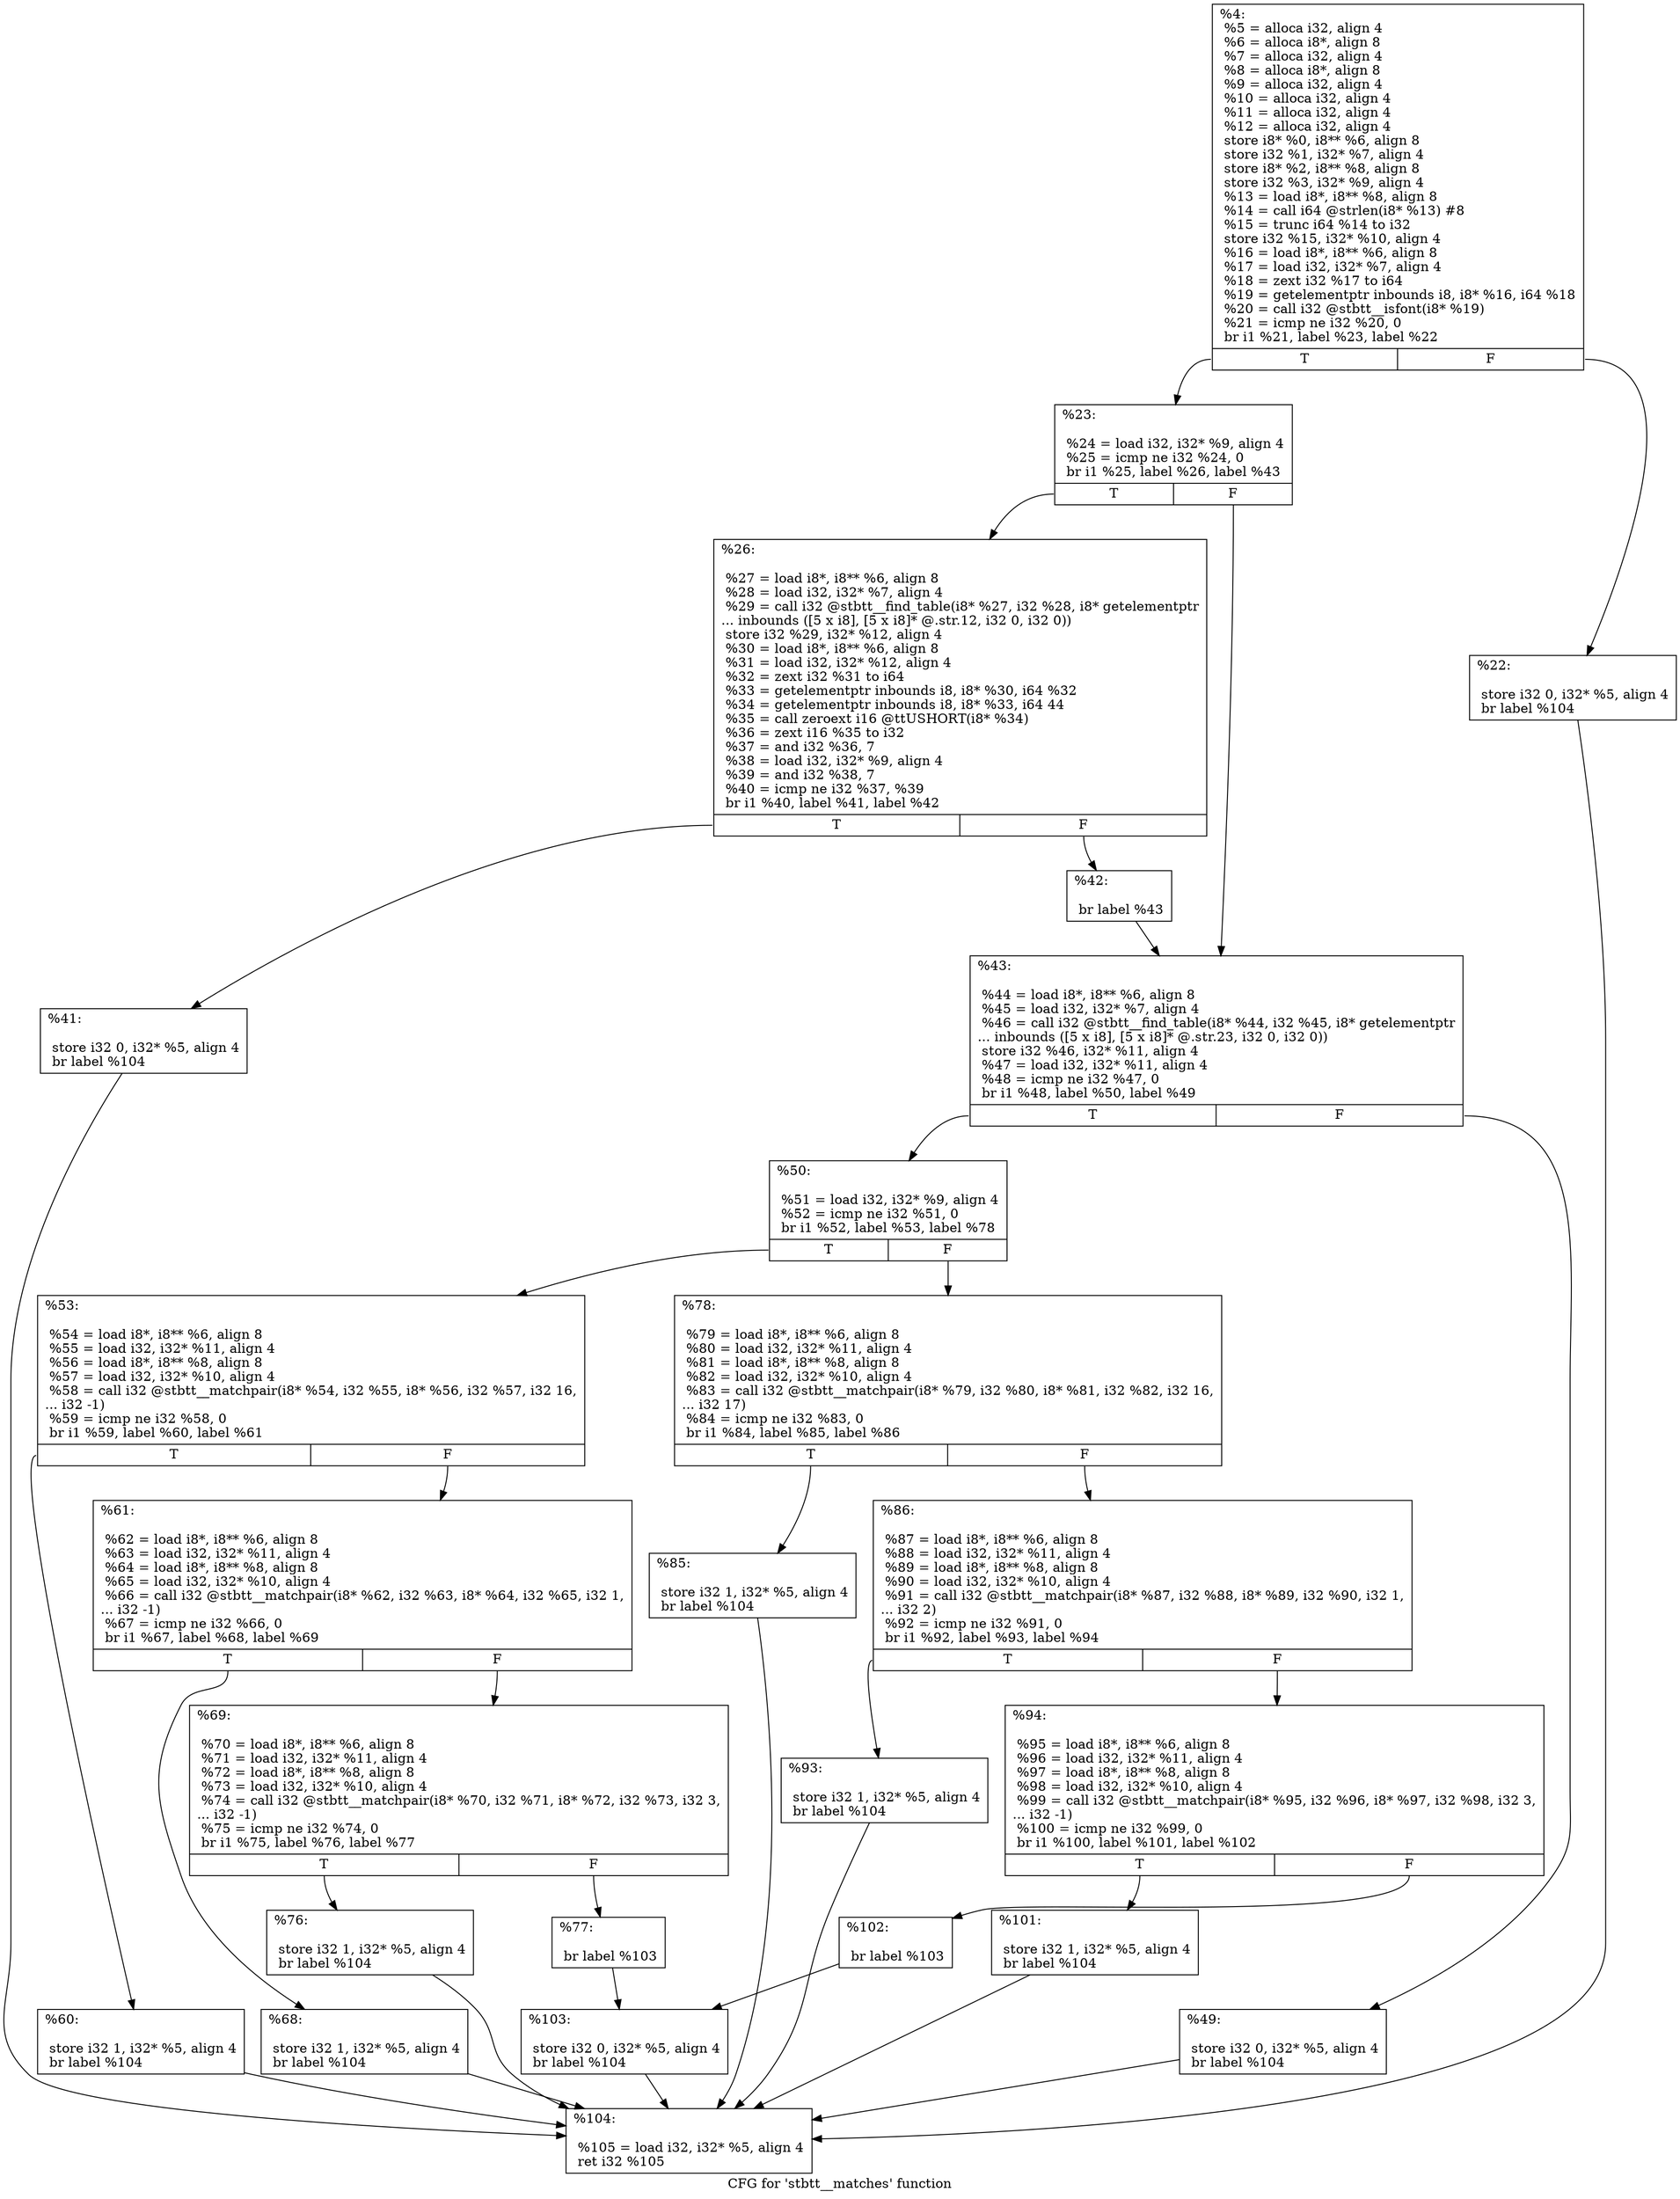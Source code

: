 digraph "CFG for 'stbtt__matches' function" {
	label="CFG for 'stbtt__matches' function";

	Node0x2a60d80 [shape=record,label="{%4:\l  %5 = alloca i32, align 4\l  %6 = alloca i8*, align 8\l  %7 = alloca i32, align 4\l  %8 = alloca i8*, align 8\l  %9 = alloca i32, align 4\l  %10 = alloca i32, align 4\l  %11 = alloca i32, align 4\l  %12 = alloca i32, align 4\l  store i8* %0, i8** %6, align 8\l  store i32 %1, i32* %7, align 4\l  store i8* %2, i8** %8, align 8\l  store i32 %3, i32* %9, align 4\l  %13 = load i8*, i8** %8, align 8\l  %14 = call i64 @strlen(i8* %13) #8\l  %15 = trunc i64 %14 to i32\l  store i32 %15, i32* %10, align 4\l  %16 = load i8*, i8** %6, align 8\l  %17 = load i32, i32* %7, align 4\l  %18 = zext i32 %17 to i64\l  %19 = getelementptr inbounds i8, i8* %16, i64 %18\l  %20 = call i32 @stbtt__isfont(i8* %19)\l  %21 = icmp ne i32 %20, 0\l  br i1 %21, label %23, label %22\l|{<s0>T|<s1>F}}"];
	Node0x2a60d80:s0 -> Node0x2a61ad0;
	Node0x2a60d80:s1 -> Node0x2a61b20;
	Node0x2a61b20 [shape=record,label="{%22:\l\l  store i32 0, i32* %5, align 4\l  br label %104\l}"];
	Node0x2a61b20 -> Node0x2a61cc0;
	Node0x2a61ad0 [shape=record,label="{%23:\l\l  %24 = load i32, i32* %9, align 4\l  %25 = icmp ne i32 %24, 0\l  br i1 %25, label %26, label %43\l|{<s0>T|<s1>F}}"];
	Node0x2a61ad0:s0 -> Node0x2a61e50;
	Node0x2a61ad0:s1 -> Node0x2a61ea0;
	Node0x2a61e50 [shape=record,label="{%26:\l\l  %27 = load i8*, i8** %6, align 8\l  %28 = load i32, i32* %7, align 4\l  %29 = call i32 @stbtt__find_table(i8* %27, i32 %28, i8* getelementptr\l... inbounds ([5 x i8], [5 x i8]* @.str.12, i32 0, i32 0))\l  store i32 %29, i32* %12, align 4\l  %30 = load i8*, i8** %6, align 8\l  %31 = load i32, i32* %12, align 4\l  %32 = zext i32 %31 to i64\l  %33 = getelementptr inbounds i8, i8* %30, i64 %32\l  %34 = getelementptr inbounds i8, i8* %33, i64 44\l  %35 = call zeroext i16 @ttUSHORT(i8* %34)\l  %36 = zext i16 %35 to i32\l  %37 = and i32 %36, 7\l  %38 = load i32, i32* %9, align 4\l  %39 = and i32 %38, 7\l  %40 = icmp ne i32 %37, %39\l  br i1 %40, label %41, label %42\l|{<s0>T|<s1>F}}"];
	Node0x2a61e50:s0 -> Node0x2a628f0;
	Node0x2a61e50:s1 -> Node0x2a62980;
	Node0x2a628f0 [shape=record,label="{%41:\l\l  store i32 0, i32* %5, align 4\l  br label %104\l}"];
	Node0x2a628f0 -> Node0x2a61cc0;
	Node0x2a62980 [shape=record,label="{%42:\l\l  br label %43\l}"];
	Node0x2a62980 -> Node0x2a61ea0;
	Node0x2a61ea0 [shape=record,label="{%43:\l\l  %44 = load i8*, i8** %6, align 8\l  %45 = load i32, i32* %7, align 4\l  %46 = call i32 @stbtt__find_table(i8* %44, i32 %45, i8* getelementptr\l... inbounds ([5 x i8], [5 x i8]* @.str.23, i32 0, i32 0))\l  store i32 %46, i32* %11, align 4\l  %47 = load i32, i32* %11, align 4\l  %48 = icmp ne i32 %47, 0\l  br i1 %48, label %50, label %49\l|{<s0>T|<s1>F}}"];
	Node0x2a61ea0:s0 -> Node0x2a62f10;
	Node0x2a61ea0:s1 -> Node0x2a62f60;
	Node0x2a62f60 [shape=record,label="{%49:\l\l  store i32 0, i32* %5, align 4\l  br label %104\l}"];
	Node0x2a62f60 -> Node0x2a61cc0;
	Node0x2a62f10 [shape=record,label="{%50:\l\l  %51 = load i32, i32* %9, align 4\l  %52 = icmp ne i32 %51, 0\l  br i1 %52, label %53, label %78\l|{<s0>T|<s1>F}}"];
	Node0x2a62f10:s0 -> Node0x2a63200;
	Node0x2a62f10:s1 -> Node0x2a63250;
	Node0x2a63200 [shape=record,label="{%53:\l\l  %54 = load i8*, i8** %6, align 8\l  %55 = load i32, i32* %11, align 4\l  %56 = load i8*, i8** %8, align 8\l  %57 = load i32, i32* %10, align 4\l  %58 = call i32 @stbtt__matchpair(i8* %54, i32 %55, i8* %56, i32 %57, i32 16,\l... i32 -1)\l  %59 = icmp ne i32 %58, 0\l  br i1 %59, label %60, label %61\l|{<s0>T|<s1>F}}"];
	Node0x2a63200:s0 -> Node0x2a63790;
	Node0x2a63200:s1 -> Node0x2a637e0;
	Node0x2a63790 [shape=record,label="{%60:\l\l  store i32 1, i32* %5, align 4\l  br label %104\l}"];
	Node0x2a63790 -> Node0x2a61cc0;
	Node0x2a637e0 [shape=record,label="{%61:\l\l  %62 = load i8*, i8** %6, align 8\l  %63 = load i32, i32* %11, align 4\l  %64 = load i8*, i8** %8, align 8\l  %65 = load i32, i32* %10, align 4\l  %66 = call i32 @stbtt__matchpair(i8* %62, i32 %63, i8* %64, i32 %65, i32 1,\l... i32 -1)\l  %67 = icmp ne i32 %66, 0\l  br i1 %67, label %68, label %69\l|{<s0>T|<s1>F}}"];
	Node0x2a637e0:s0 -> Node0x2a63f50;
	Node0x2a637e0:s1 -> Node0x2a63fa0;
	Node0x2a63f50 [shape=record,label="{%68:\l\l  store i32 1, i32* %5, align 4\l  br label %104\l}"];
	Node0x2a63f50 -> Node0x2a61cc0;
	Node0x2a63fa0 [shape=record,label="{%69:\l\l  %70 = load i8*, i8** %6, align 8\l  %71 = load i32, i32* %11, align 4\l  %72 = load i8*, i8** %8, align 8\l  %73 = load i32, i32* %10, align 4\l  %74 = call i32 @stbtt__matchpair(i8* %70, i32 %71, i8* %72, i32 %73, i32 3,\l... i32 -1)\l  %75 = icmp ne i32 %74, 0\l  br i1 %75, label %76, label %77\l|{<s0>T|<s1>F}}"];
	Node0x2a63fa0:s0 -> Node0x2a644b0;
	Node0x2a63fa0:s1 -> Node0x2a64500;
	Node0x2a644b0 [shape=record,label="{%76:\l\l  store i32 1, i32* %5, align 4\l  br label %104\l}"];
	Node0x2a644b0 -> Node0x2a61cc0;
	Node0x2a64500 [shape=record,label="{%77:\l\l  br label %103\l}"];
	Node0x2a64500 -> Node0x2a646c0;
	Node0x2a63250 [shape=record,label="{%78:\l\l  %79 = load i8*, i8** %6, align 8\l  %80 = load i32, i32* %11, align 4\l  %81 = load i8*, i8** %8, align 8\l  %82 = load i32, i32* %10, align 4\l  %83 = call i32 @stbtt__matchpair(i8* %79, i32 %80, i8* %81, i32 %82, i32 16,\l... i32 17)\l  %84 = icmp ne i32 %83, 0\l  br i1 %84, label %85, label %86\l|{<s0>T|<s1>F}}"];
	Node0x2a63250:s0 -> Node0x2a64ac0;
	Node0x2a63250:s1 -> Node0x2a64b10;
	Node0x2a64ac0 [shape=record,label="{%85:\l\l  store i32 1, i32* %5, align 4\l  br label %104\l}"];
	Node0x2a64ac0 -> Node0x2a61cc0;
	Node0x2a64b10 [shape=record,label="{%86:\l\l  %87 = load i8*, i8** %6, align 8\l  %88 = load i32, i32* %11, align 4\l  %89 = load i8*, i8** %8, align 8\l  %90 = load i32, i32* %10, align 4\l  %91 = call i32 @stbtt__matchpair(i8* %87, i32 %88, i8* %89, i32 %90, i32 1,\l... i32 2)\l  %92 = icmp ne i32 %91, 0\l  br i1 %92, label %93, label %94\l|{<s0>T|<s1>F}}"];
	Node0x2a64b10:s0 -> Node0x2a65020;
	Node0x2a64b10:s1 -> Node0x2a65070;
	Node0x2a65020 [shape=record,label="{%93:\l\l  store i32 1, i32* %5, align 4\l  br label %104\l}"];
	Node0x2a65020 -> Node0x2a61cc0;
	Node0x2a65070 [shape=record,label="{%94:\l\l  %95 = load i8*, i8** %6, align 8\l  %96 = load i32, i32* %11, align 4\l  %97 = load i8*, i8** %8, align 8\l  %98 = load i32, i32* %10, align 4\l  %99 = call i32 @stbtt__matchpair(i8* %95, i32 %96, i8* %97, i32 %98, i32 3,\l... i32 -1)\l  %100 = icmp ne i32 %99, 0\l  br i1 %100, label %101, label %102\l|{<s0>T|<s1>F}}"];
	Node0x2a65070:s0 -> Node0x2a65580;
	Node0x2a65070:s1 -> Node0x2a655d0;
	Node0x2a65580 [shape=record,label="{%101:\l\l  store i32 1, i32* %5, align 4\l  br label %104\l}"];
	Node0x2a65580 -> Node0x2a61cc0;
	Node0x2a655d0 [shape=record,label="{%102:\l\l  br label %103\l}"];
	Node0x2a655d0 -> Node0x2a646c0;
	Node0x2a646c0 [shape=record,label="{%103:\l\l  store i32 0, i32* %5, align 4\l  br label %104\l}"];
	Node0x2a646c0 -> Node0x2a61cc0;
	Node0x2a61cc0 [shape=record,label="{%104:\l\l  %105 = load i32, i32* %5, align 4\l  ret i32 %105\l}"];
}
